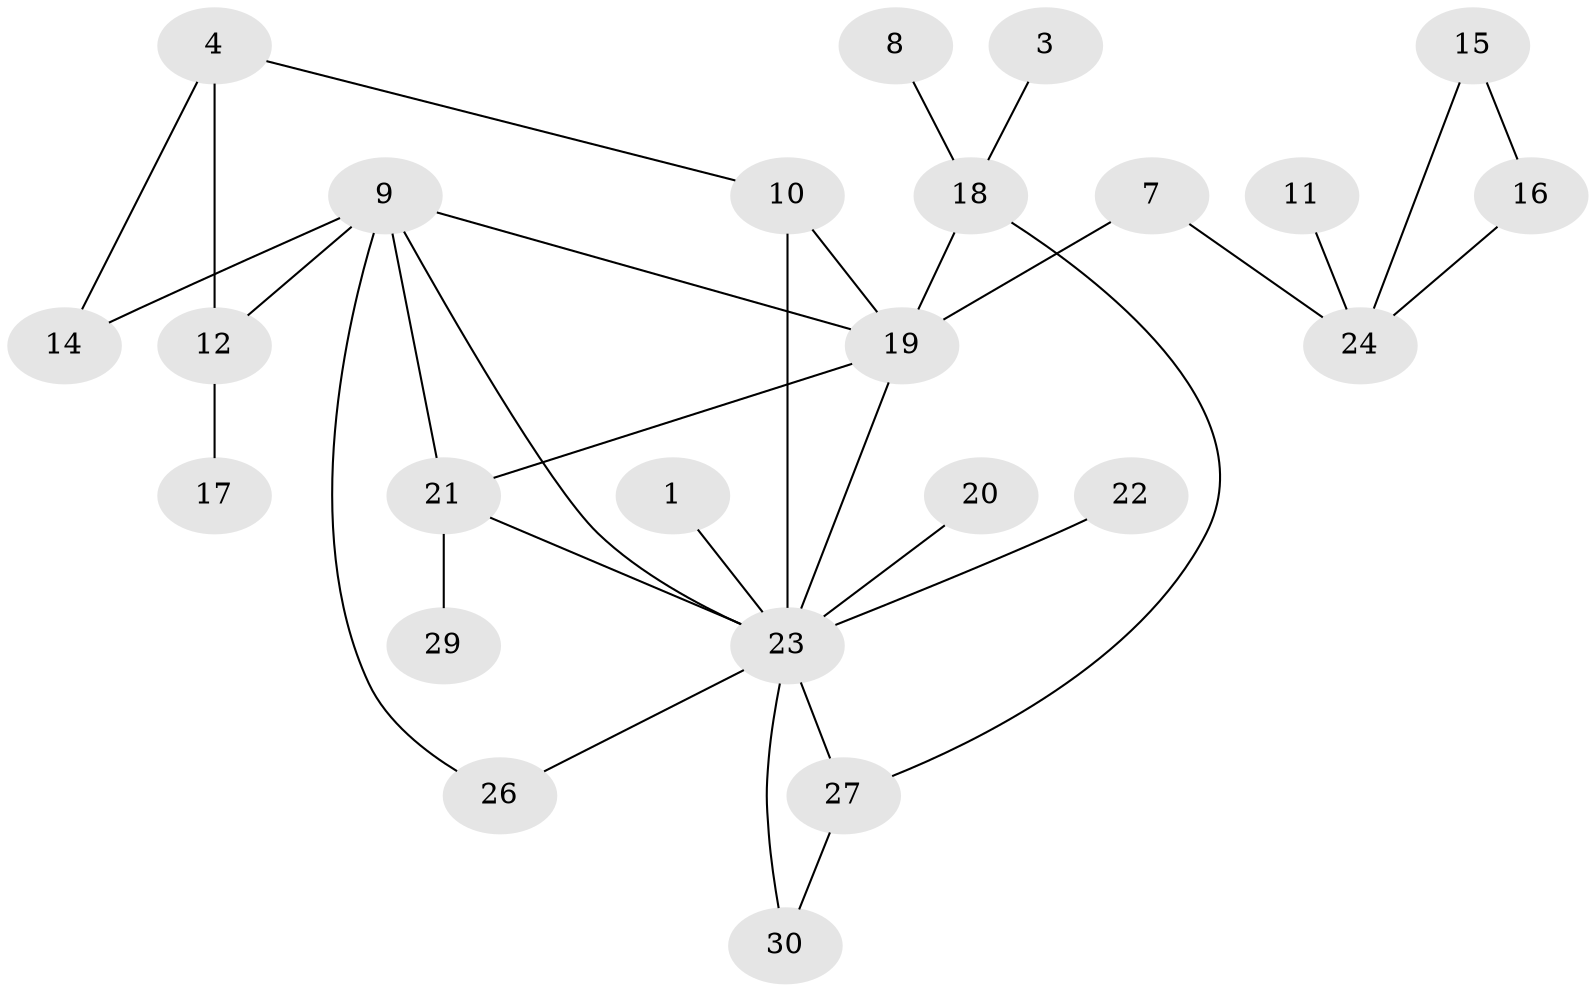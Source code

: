 // original degree distribution, {1: 0.21666666666666667, 2: 0.26666666666666666, 3: 0.3, 0: 0.1, 4: 0.08333333333333333, 5: 0.016666666666666666, 6: 0.016666666666666666}
// Generated by graph-tools (version 1.1) at 2025/25/03/09/25 03:25:14]
// undirected, 24 vertices, 33 edges
graph export_dot {
graph [start="1"]
  node [color=gray90,style=filled];
  1;
  3;
  4;
  7;
  8;
  9;
  10;
  11;
  12;
  14;
  15;
  16;
  17;
  18;
  19;
  20;
  21;
  22;
  23;
  24;
  26;
  27;
  29;
  30;
  1 -- 23 [weight=1.0];
  3 -- 18 [weight=1.0];
  4 -- 10 [weight=1.0];
  4 -- 12 [weight=1.0];
  4 -- 14 [weight=1.0];
  7 -- 19 [weight=1.0];
  7 -- 24 [weight=2.0];
  8 -- 18 [weight=1.0];
  9 -- 12 [weight=1.0];
  9 -- 14 [weight=1.0];
  9 -- 19 [weight=1.0];
  9 -- 21 [weight=1.0];
  9 -- 23 [weight=1.0];
  9 -- 26 [weight=1.0];
  10 -- 19 [weight=1.0];
  10 -- 23 [weight=1.0];
  11 -- 24 [weight=1.0];
  12 -- 17 [weight=1.0];
  15 -- 16 [weight=1.0];
  15 -- 24 [weight=1.0];
  16 -- 24 [weight=1.0];
  18 -- 19 [weight=1.0];
  18 -- 27 [weight=1.0];
  19 -- 21 [weight=1.0];
  19 -- 23 [weight=1.0];
  20 -- 23 [weight=1.0];
  21 -- 23 [weight=1.0];
  21 -- 29 [weight=1.0];
  22 -- 23 [weight=1.0];
  23 -- 26 [weight=1.0];
  23 -- 27 [weight=2.0];
  23 -- 30 [weight=1.0];
  27 -- 30 [weight=1.0];
}

